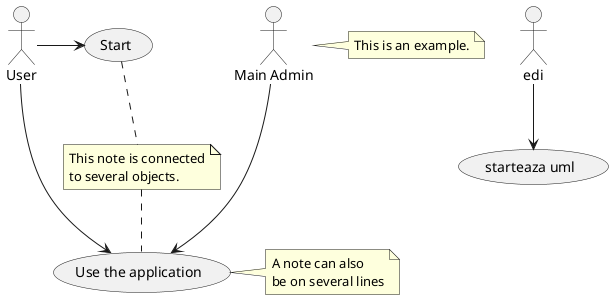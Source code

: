 @startuml
'https://plantuml.com/use-case-diagram

:Main Admin: as Admin
(Use the application) as (Use)
edi-->(starteaza uml)
User -> (Start)
User --> (Use)

Admin ---> (Use)

note right of Admin : This is an example.

note right of (Use)
A note can also
be on several lines
end note

note "This note is connected\nto several objects." as N2
(Start) .. N2
N2 .. (Use)
@enduml